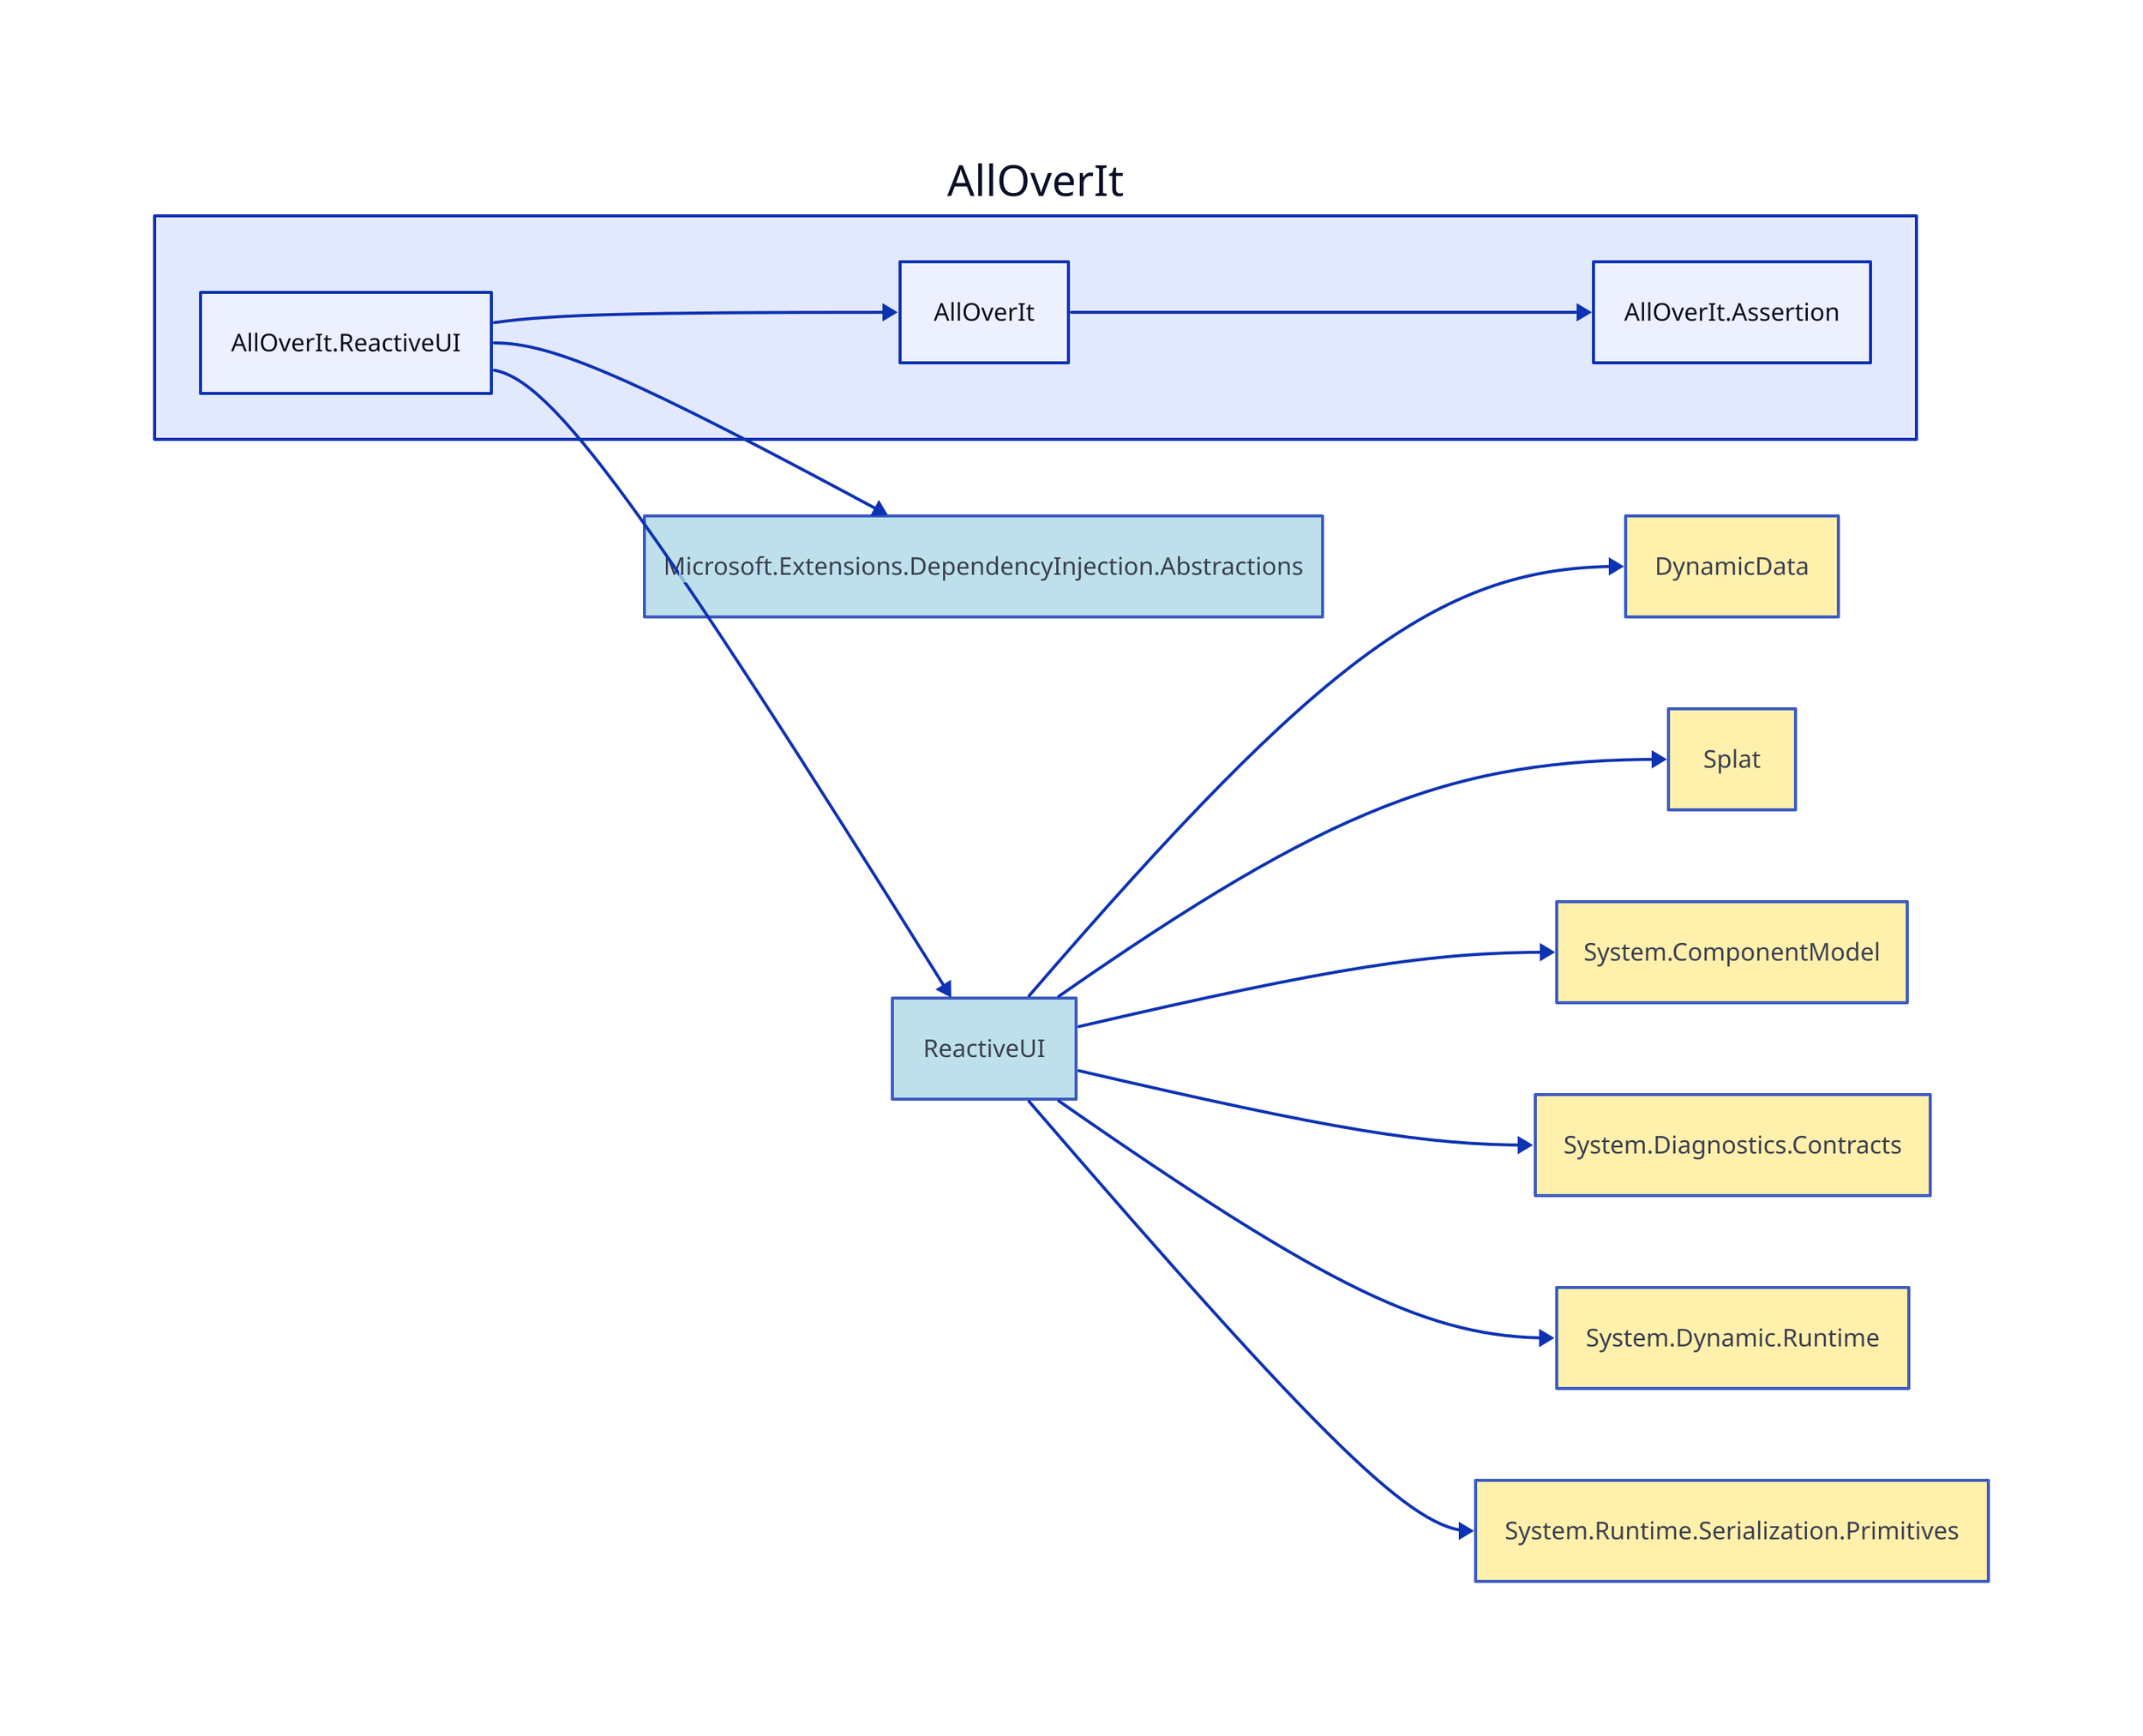 direction: right

aoi: AllOverIt
aoi.alloverit-reactiveui: AllOverIt.ReactiveUI
microsoft-extensions-dependencyinjection-abstractions: Microsoft.Extensions.DependencyInjection.Abstractions
microsoft-extensions-dependencyinjection-abstractions.style.fill: "#ADD8E6"
microsoft-extensions-dependencyinjection-abstractions.style.opacity: 0.8
microsoft-extensions-dependencyinjection-abstractions <- aoi.alloverit-reactiveui
reactiveui: ReactiveUI
reactiveui.style.fill: "#ADD8E6"
reactiveui.style.opacity: 0.8
dynamicdata: DynamicData
dynamicdata.style.fill: "#FFEC96"
dynamicdata.style.opacity: 0.8
dynamicdata <- reactiveui
splat: Splat
splat.style.fill: "#FFEC96"
splat.style.opacity: 0.8
splat <- reactiveui
system-componentmodel: System.ComponentModel
system-componentmodel.style.fill: "#FFEC96"
system-componentmodel.style.opacity: 0.8
system-componentmodel <- reactiveui
system-diagnostics-contracts: System.Diagnostics.Contracts
system-diagnostics-contracts.style.fill: "#FFEC96"
system-diagnostics-contracts.style.opacity: 0.8
system-diagnostics-contracts <- reactiveui
system-dynamic-runtime: System.Dynamic.Runtime
system-dynamic-runtime.style.fill: "#FFEC96"
system-dynamic-runtime.style.opacity: 0.8
system-dynamic-runtime <- reactiveui
system-runtime-serialization-primitives: System.Runtime.Serialization.Primitives
system-runtime-serialization-primitives.style.fill: "#FFEC96"
system-runtime-serialization-primitives.style.opacity: 0.8
system-runtime-serialization-primitives <- reactiveui
reactiveui <- aoi.alloverit-reactiveui
aoi.alloverit: AllOverIt
aoi.alloverit-assertion: AllOverIt.Assertion
aoi.alloverit-assertion <- aoi.alloverit
aoi.alloverit <- aoi.alloverit-reactiveui
